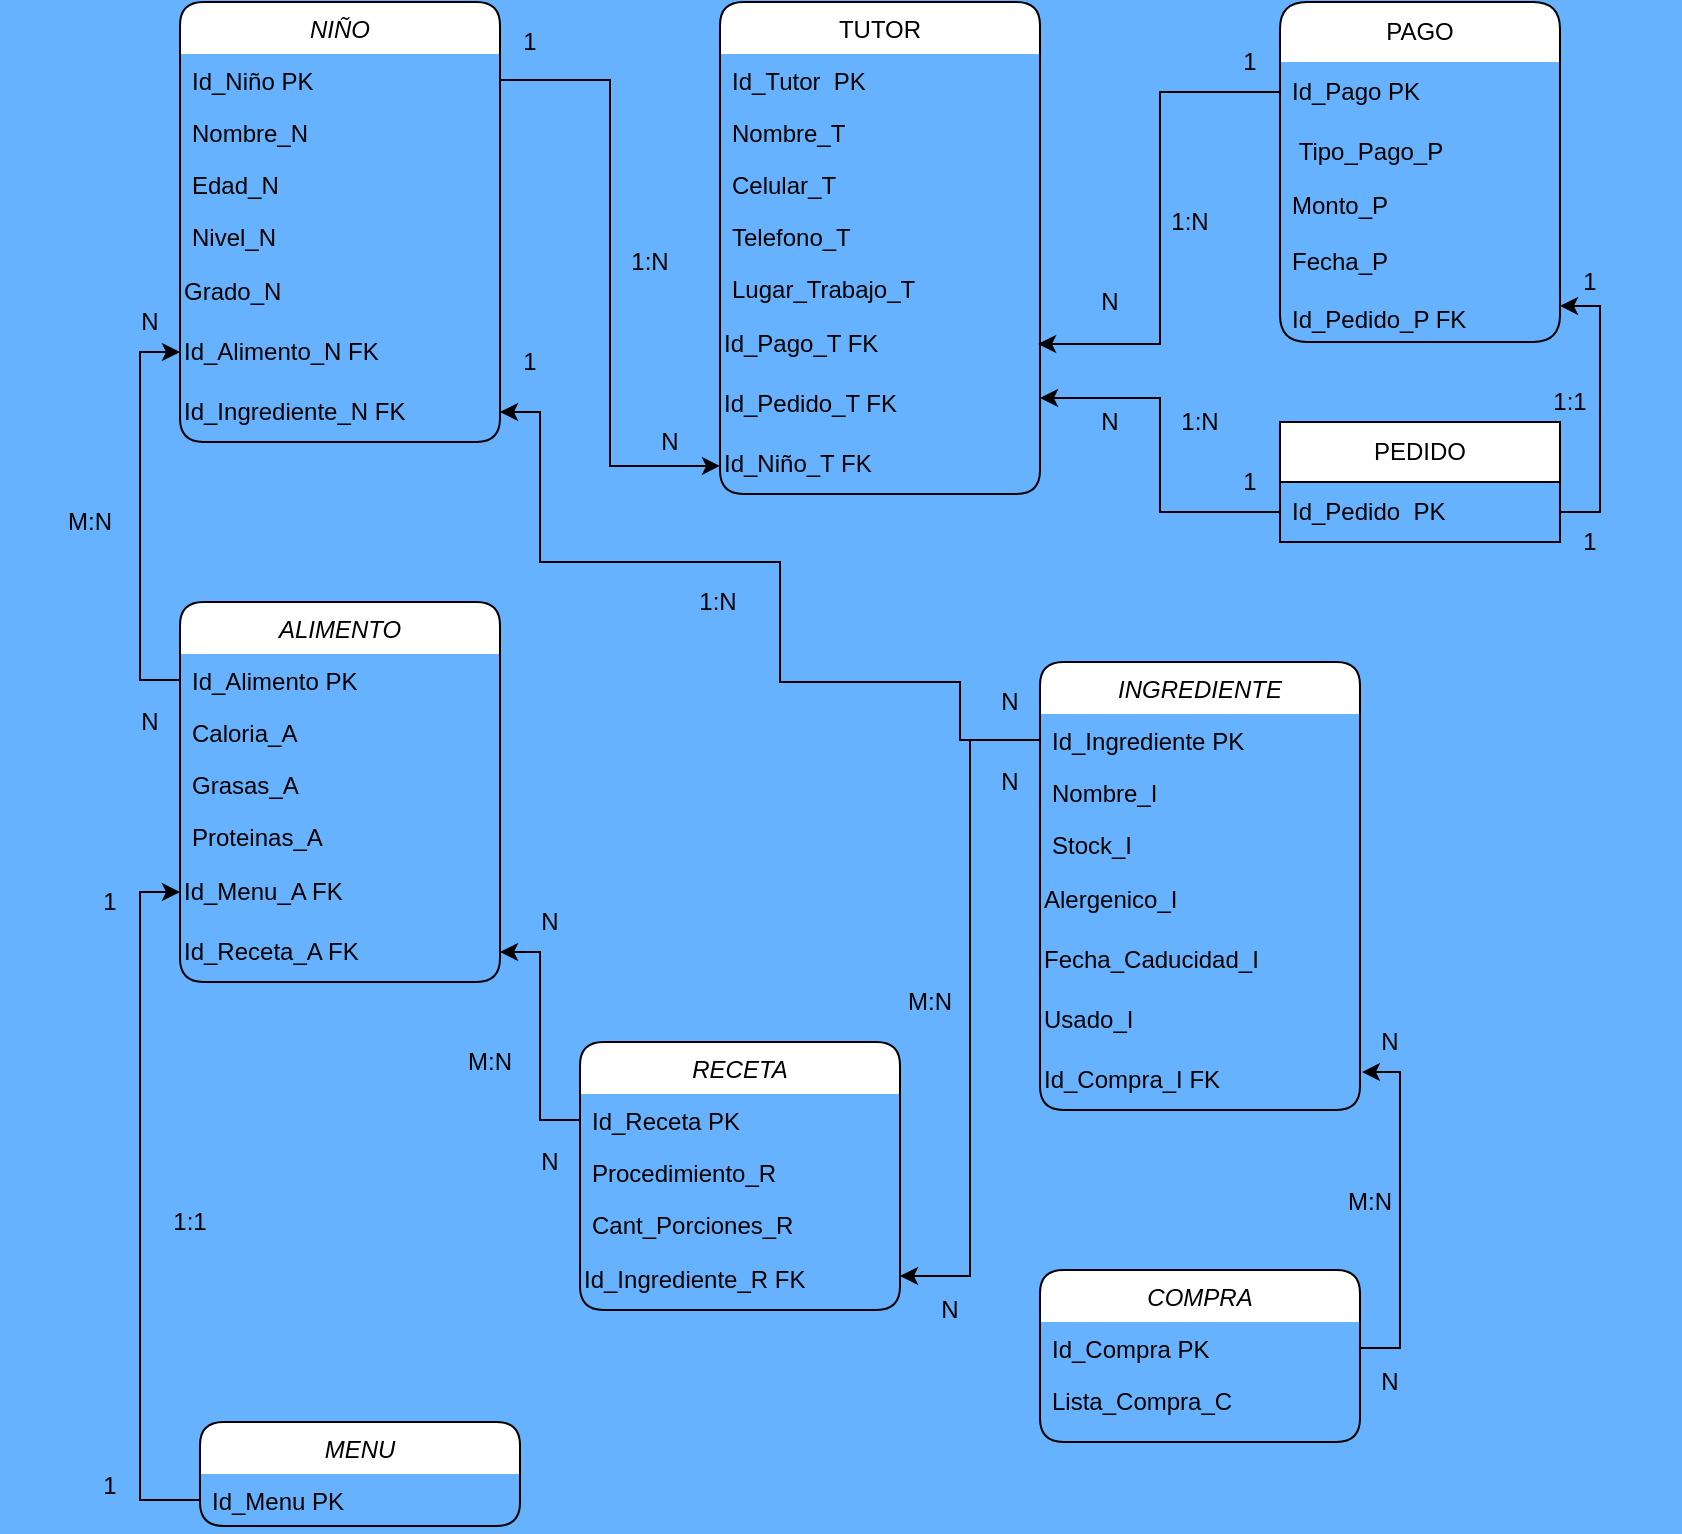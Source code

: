 <mxfile version="23.1.7" type="github">
  <diagram id="C5RBs43oDa-KdzZeNtuy" name="Page-1">
    <mxGraphModel dx="1434" dy="746" grid="1" gridSize="10" guides="1" tooltips="1" connect="1" arrows="1" fold="1" page="1" pageScale="1" pageWidth="827" pageHeight="1169" background="#66B2FF" math="0" shadow="0">
      <root>
        <mxCell id="WIyWlLk6GJQsqaUBKTNV-0" />
        <mxCell id="WIyWlLk6GJQsqaUBKTNV-1" parent="WIyWlLk6GJQsqaUBKTNV-0" />
        <mxCell id="zkfFHV4jXpPFQw0GAbJ--0" value="NIÑO" style="swimlane;fontStyle=2;align=center;verticalAlign=top;childLayout=stackLayout;horizontal=1;startSize=26;horizontalStack=0;resizeParent=1;resizeLast=0;collapsible=1;marginBottom=0;rounded=1;shadow=0;strokeWidth=1;swimlaneLine=0;" parent="WIyWlLk6GJQsqaUBKTNV-1" vertex="1">
          <mxGeometry x="100" y="100" width="160" height="220" as="geometry">
            <mxRectangle x="230" y="140" width="160" height="26" as="alternateBounds" />
          </mxGeometry>
        </mxCell>
        <mxCell id="zkfFHV4jXpPFQw0GAbJ--1" value="Id_Niño PK" style="text;align=left;verticalAlign=top;spacingLeft=4;spacingRight=4;overflow=hidden;rotatable=0;points=[[0,0.5],[1,0.5]];portConstraint=eastwest;" parent="zkfFHV4jXpPFQw0GAbJ--0" vertex="1">
          <mxGeometry y="26" width="160" height="26" as="geometry" />
        </mxCell>
        <mxCell id="zkfFHV4jXpPFQw0GAbJ--2" value="Nombre_N" style="text;align=left;verticalAlign=top;spacingLeft=4;spacingRight=4;overflow=hidden;rotatable=0;points=[[0,0.5],[1,0.5]];portConstraint=eastwest;rounded=0;shadow=0;html=0;" parent="zkfFHV4jXpPFQw0GAbJ--0" vertex="1">
          <mxGeometry y="52" width="160" height="26" as="geometry" />
        </mxCell>
        <mxCell id="zkfFHV4jXpPFQw0GAbJ--3" value="Edad_N" style="text;align=left;verticalAlign=top;spacingLeft=4;spacingRight=4;overflow=hidden;rotatable=0;points=[[0,0.5],[1,0.5]];portConstraint=eastwest;rounded=0;shadow=0;html=0;" parent="zkfFHV4jXpPFQw0GAbJ--0" vertex="1">
          <mxGeometry y="78" width="160" height="26" as="geometry" />
        </mxCell>
        <mxCell id="zkfFHV4jXpPFQw0GAbJ--5" value="Nivel_N" style="text;align=left;verticalAlign=top;spacingLeft=4;spacingRight=4;overflow=hidden;rotatable=0;points=[[0,0.5],[1,0.5]];portConstraint=eastwest;" parent="zkfFHV4jXpPFQw0GAbJ--0" vertex="1">
          <mxGeometry y="104" width="160" height="26" as="geometry" />
        </mxCell>
        <mxCell id="b6oS0bYYWhQarFQE33GL-24" value="Grado_N" style="text;html=1;align=left;verticalAlign=middle;whiteSpace=wrap;rounded=0;" parent="zkfFHV4jXpPFQw0GAbJ--0" vertex="1">
          <mxGeometry y="130" width="160" height="30" as="geometry" />
        </mxCell>
        <mxCell id="b6oS0bYYWhQarFQE33GL-26" value="Id_Alimento_N FK" style="text;html=1;align=left;verticalAlign=middle;whiteSpace=wrap;rounded=0;" parent="zkfFHV4jXpPFQw0GAbJ--0" vertex="1">
          <mxGeometry y="160" width="160" height="30" as="geometry" />
        </mxCell>
        <mxCell id="b6oS0bYYWhQarFQE33GL-27" value="Id_Ingrediente_N FK" style="text;html=1;align=left;verticalAlign=middle;whiteSpace=wrap;rounded=0;" parent="zkfFHV4jXpPFQw0GAbJ--0" vertex="1">
          <mxGeometry y="190" width="160" height="30" as="geometry" />
        </mxCell>
        <mxCell id="zkfFHV4jXpPFQw0GAbJ--17" value="TUTOR" style="swimlane;fontStyle=0;align=center;verticalAlign=top;childLayout=stackLayout;horizontal=1;startSize=26;horizontalStack=0;resizeParent=1;resizeLast=0;collapsible=1;marginBottom=0;rounded=1;shadow=0;strokeWidth=1;swimlaneLine=0;" parent="WIyWlLk6GJQsqaUBKTNV-1" vertex="1">
          <mxGeometry x="370" y="100" width="160" height="246" as="geometry">
            <mxRectangle x="550" y="140" width="160" height="26" as="alternateBounds" />
          </mxGeometry>
        </mxCell>
        <mxCell id="zkfFHV4jXpPFQw0GAbJ--18" value="Id_Tutor  PK" style="text;align=left;verticalAlign=top;spacingLeft=4;spacingRight=4;overflow=hidden;rotatable=0;points=[[0,0.5],[1,0.5]];portConstraint=eastwest;" parent="zkfFHV4jXpPFQw0GAbJ--17" vertex="1">
          <mxGeometry y="26" width="160" height="26" as="geometry" />
        </mxCell>
        <mxCell id="zkfFHV4jXpPFQw0GAbJ--19" value="Nombre_T" style="text;align=left;verticalAlign=top;spacingLeft=4;spacingRight=4;overflow=hidden;rotatable=0;points=[[0,0.5],[1,0.5]];portConstraint=eastwest;rounded=0;shadow=0;html=0;" parent="zkfFHV4jXpPFQw0GAbJ--17" vertex="1">
          <mxGeometry y="52" width="160" height="26" as="geometry" />
        </mxCell>
        <mxCell id="zkfFHV4jXpPFQw0GAbJ--20" value="Celular_T" style="text;align=left;verticalAlign=top;spacingLeft=4;spacingRight=4;overflow=hidden;rotatable=0;points=[[0,0.5],[1,0.5]];portConstraint=eastwest;rounded=0;shadow=0;html=0;" parent="zkfFHV4jXpPFQw0GAbJ--17" vertex="1">
          <mxGeometry y="78" width="160" height="26" as="geometry" />
        </mxCell>
        <mxCell id="zkfFHV4jXpPFQw0GAbJ--21" value="Telefono_T" style="text;align=left;verticalAlign=top;spacingLeft=4;spacingRight=4;overflow=hidden;rotatable=0;points=[[0,0.5],[1,0.5]];portConstraint=eastwest;rounded=0;shadow=0;html=0;" parent="zkfFHV4jXpPFQw0GAbJ--17" vertex="1">
          <mxGeometry y="104" width="160" height="26" as="geometry" />
        </mxCell>
        <mxCell id="zkfFHV4jXpPFQw0GAbJ--22" value="Lugar_Trabajo_T" style="text;align=left;verticalAlign=top;spacingLeft=4;spacingRight=4;overflow=hidden;rotatable=0;points=[[0,0.5],[1,0.5]];portConstraint=eastwest;rounded=0;shadow=0;html=0;" parent="zkfFHV4jXpPFQw0GAbJ--17" vertex="1">
          <mxGeometry y="130" width="160" height="26" as="geometry" />
        </mxCell>
        <mxCell id="b6oS0bYYWhQarFQE33GL-17" value="Id_Pago_T FK" style="text;html=1;align=left;verticalAlign=middle;resizable=0;points=[];autosize=1;strokeColor=none;fillColor=none;" parent="zkfFHV4jXpPFQw0GAbJ--17" vertex="1">
          <mxGeometry y="156" width="160" height="30" as="geometry" />
        </mxCell>
        <mxCell id="b6oS0bYYWhQarFQE33GL-18" value="Id_Pedido_T FK" style="text;html=1;align=left;verticalAlign=middle;resizable=0;points=[];autosize=1;strokeColor=none;fillColor=none;" parent="zkfFHV4jXpPFQw0GAbJ--17" vertex="1">
          <mxGeometry y="186" width="160" height="30" as="geometry" />
        </mxCell>
        <mxCell id="b6oS0bYYWhQarFQE33GL-19" value="Id_Niño_T FK" style="text;html=1;align=left;verticalAlign=middle;resizable=0;points=[];autosize=1;strokeColor=none;fillColor=none;" parent="zkfFHV4jXpPFQw0GAbJ--17" vertex="1">
          <mxGeometry y="216" width="160" height="30" as="geometry" />
        </mxCell>
        <mxCell id="b6oS0bYYWhQarFQE33GL-1" value="PAGO" style="swimlane;fontStyle=0;childLayout=stackLayout;horizontal=1;startSize=30;horizontalStack=0;resizeParent=1;resizeParentMax=0;resizeLast=0;collapsible=1;marginBottom=0;whiteSpace=wrap;html=1;rounded=1;swimlaneLine=0;" parent="WIyWlLk6GJQsqaUBKTNV-1" vertex="1">
          <mxGeometry x="650" y="100" width="140" height="170" as="geometry" />
        </mxCell>
        <mxCell id="b6oS0bYYWhQarFQE33GL-2" value="Id_Pago PK" style="text;strokeColor=none;fillColor=none;align=left;verticalAlign=middle;spacingLeft=4;spacingRight=4;overflow=hidden;points=[[0,0.5],[1,0.5]];portConstraint=eastwest;rotatable=0;whiteSpace=wrap;html=1;" parent="b6oS0bYYWhQarFQE33GL-1" vertex="1">
          <mxGeometry y="30" width="140" height="30" as="geometry" />
        </mxCell>
        <mxCell id="b6oS0bYYWhQarFQE33GL-3" value="&amp;nbsp;Tipo_Pago_P" style="text;strokeColor=none;fillColor=none;align=left;verticalAlign=middle;spacingLeft=4;spacingRight=4;overflow=hidden;points=[[0,0.5],[1,0.5]];portConstraint=eastwest;rotatable=0;whiteSpace=wrap;html=1;" parent="b6oS0bYYWhQarFQE33GL-1" vertex="1">
          <mxGeometry y="60" width="140" height="30" as="geometry" />
        </mxCell>
        <mxCell id="b6oS0bYYWhQarFQE33GL-4" value="Monto_P&lt;br&gt;&lt;br&gt;Fecha_P&lt;br&gt;&lt;br&gt;Id_Pedido_P FK" style="text;strokeColor=none;fillColor=none;align=left;verticalAlign=middle;spacingLeft=4;spacingRight=4;overflow=hidden;points=[[0,0.5],[1,0.5]];portConstraint=eastwest;rotatable=0;whiteSpace=wrap;html=1;" parent="b6oS0bYYWhQarFQE33GL-1" vertex="1">
          <mxGeometry y="90" width="140" height="80" as="geometry" />
        </mxCell>
        <mxCell id="b6oS0bYYWhQarFQE33GL-12" value="PEDIDO" style="swimlane;fontStyle=0;childLayout=stackLayout;horizontal=1;startSize=30;horizontalStack=0;resizeParent=1;resizeParentMax=0;resizeLast=0;collapsible=1;marginBottom=0;whiteSpace=wrap;html=1;" parent="WIyWlLk6GJQsqaUBKTNV-1" vertex="1">
          <mxGeometry x="650" y="310" width="140" height="60" as="geometry" />
        </mxCell>
        <mxCell id="b6oS0bYYWhQarFQE33GL-13" value="Id_Pedido&amp;nbsp; PK" style="text;strokeColor=none;fillColor=none;align=left;verticalAlign=middle;spacingLeft=4;spacingRight=4;overflow=hidden;points=[[0,0.5],[1,0.5]];portConstraint=eastwest;rotatable=0;whiteSpace=wrap;html=1;" parent="b6oS0bYYWhQarFQE33GL-12" vertex="1">
          <mxGeometry y="30" width="140" height="30" as="geometry" />
        </mxCell>
        <mxCell id="b6oS0bYYWhQarFQE33GL-16" style="edgeStyle=orthogonalEdgeStyle;rounded=0;orthogonalLoop=1;jettySize=auto;html=1;exitX=1;exitY=0.5;exitDx=0;exitDy=0;entryX=1;entryY=0.775;entryDx=0;entryDy=0;entryPerimeter=0;" parent="WIyWlLk6GJQsqaUBKTNV-1" source="b6oS0bYYWhQarFQE33GL-13" target="b6oS0bYYWhQarFQE33GL-4" edge="1">
          <mxGeometry relative="1" as="geometry" />
        </mxCell>
        <mxCell id="b6oS0bYYWhQarFQE33GL-20" style="edgeStyle=orthogonalEdgeStyle;rounded=0;orthogonalLoop=1;jettySize=auto;html=1;exitX=0;exitY=0.5;exitDx=0;exitDy=0;entryX=1;entryY=0.4;entryDx=0;entryDy=0;entryPerimeter=0;" parent="WIyWlLk6GJQsqaUBKTNV-1" source="b6oS0bYYWhQarFQE33GL-13" target="b6oS0bYYWhQarFQE33GL-18" edge="1">
          <mxGeometry relative="1" as="geometry" />
        </mxCell>
        <mxCell id="b6oS0bYYWhQarFQE33GL-21" style="edgeStyle=orthogonalEdgeStyle;rounded=0;orthogonalLoop=1;jettySize=auto;html=1;exitX=0;exitY=0.5;exitDx=0;exitDy=0;entryX=0.994;entryY=0.5;entryDx=0;entryDy=0;entryPerimeter=0;" parent="WIyWlLk6GJQsqaUBKTNV-1" source="b6oS0bYYWhQarFQE33GL-2" target="b6oS0bYYWhQarFQE33GL-17" edge="1">
          <mxGeometry relative="1" as="geometry" />
        </mxCell>
        <mxCell id="b6oS0bYYWhQarFQE33GL-29" style="edgeStyle=orthogonalEdgeStyle;rounded=0;orthogonalLoop=1;jettySize=auto;html=1;exitX=1;exitY=0.5;exitDx=0;exitDy=0;entryX=0;entryY=0.533;entryDx=0;entryDy=0;entryPerimeter=0;" parent="WIyWlLk6GJQsqaUBKTNV-1" source="zkfFHV4jXpPFQw0GAbJ--1" target="b6oS0bYYWhQarFQE33GL-19" edge="1">
          <mxGeometry relative="1" as="geometry" />
        </mxCell>
        <mxCell id="b6oS0bYYWhQarFQE33GL-32" value="ALIMENTO" style="swimlane;fontStyle=2;align=center;verticalAlign=top;childLayout=stackLayout;horizontal=1;startSize=26;horizontalStack=0;resizeParent=1;resizeLast=0;collapsible=1;marginBottom=0;rounded=1;shadow=0;strokeWidth=1;swimlaneLine=0;" parent="WIyWlLk6GJQsqaUBKTNV-1" vertex="1">
          <mxGeometry x="100" y="400" width="160" height="190" as="geometry">
            <mxRectangle x="230" y="140" width="160" height="26" as="alternateBounds" />
          </mxGeometry>
        </mxCell>
        <mxCell id="b6oS0bYYWhQarFQE33GL-33" value="Id_Alimento PK" style="text;align=left;verticalAlign=top;spacingLeft=4;spacingRight=4;overflow=hidden;rotatable=0;points=[[0,0.5],[1,0.5]];portConstraint=eastwest;" parent="b6oS0bYYWhQarFQE33GL-32" vertex="1">
          <mxGeometry y="26" width="160" height="26" as="geometry" />
        </mxCell>
        <mxCell id="b6oS0bYYWhQarFQE33GL-34" value="Caloria_A" style="text;align=left;verticalAlign=top;spacingLeft=4;spacingRight=4;overflow=hidden;rotatable=0;points=[[0,0.5],[1,0.5]];portConstraint=eastwest;rounded=0;shadow=0;html=0;" parent="b6oS0bYYWhQarFQE33GL-32" vertex="1">
          <mxGeometry y="52" width="160" height="26" as="geometry" />
        </mxCell>
        <mxCell id="b6oS0bYYWhQarFQE33GL-35" value="Grasas_A" style="text;align=left;verticalAlign=top;spacingLeft=4;spacingRight=4;overflow=hidden;rotatable=0;points=[[0,0.5],[1,0.5]];portConstraint=eastwest;rounded=0;shadow=0;html=0;" parent="b6oS0bYYWhQarFQE33GL-32" vertex="1">
          <mxGeometry y="78" width="160" height="26" as="geometry" />
        </mxCell>
        <mxCell id="b6oS0bYYWhQarFQE33GL-36" value="Proteinas_A" style="text;align=left;verticalAlign=top;spacingLeft=4;spacingRight=4;overflow=hidden;rotatable=0;points=[[0,0.5],[1,0.5]];portConstraint=eastwest;" parent="b6oS0bYYWhQarFQE33GL-32" vertex="1">
          <mxGeometry y="104" width="160" height="26" as="geometry" />
        </mxCell>
        <mxCell id="b6oS0bYYWhQarFQE33GL-37" value="Id_Menu_A FK" style="text;html=1;align=left;verticalAlign=middle;whiteSpace=wrap;rounded=0;" parent="b6oS0bYYWhQarFQE33GL-32" vertex="1">
          <mxGeometry y="130" width="160" height="30" as="geometry" />
        </mxCell>
        <mxCell id="b6oS0bYYWhQarFQE33GL-58" value="Id_Receta_A FK" style="text;html=1;align=left;verticalAlign=middle;whiteSpace=wrap;rounded=0;" parent="b6oS0bYYWhQarFQE33GL-32" vertex="1">
          <mxGeometry y="160" width="160" height="30" as="geometry" />
        </mxCell>
        <mxCell id="b6oS0bYYWhQarFQE33GL-41" style="edgeStyle=orthogonalEdgeStyle;rounded=0;orthogonalLoop=1;jettySize=auto;html=1;exitX=0;exitY=0.5;exitDx=0;exitDy=0;entryX=0;entryY=0.5;entryDx=0;entryDy=0;" parent="WIyWlLk6GJQsqaUBKTNV-1" source="b6oS0bYYWhQarFQE33GL-33" target="b6oS0bYYWhQarFQE33GL-26" edge="1">
          <mxGeometry relative="1" as="geometry" />
        </mxCell>
        <mxCell id="b6oS0bYYWhQarFQE33GL-43" value="MENU" style="swimlane;fontStyle=2;align=center;verticalAlign=top;childLayout=stackLayout;horizontal=1;startSize=26;horizontalStack=0;resizeParent=1;resizeLast=0;collapsible=1;marginBottom=0;rounded=1;shadow=0;strokeWidth=1;swimlaneLine=0;" parent="WIyWlLk6GJQsqaUBKTNV-1" vertex="1">
          <mxGeometry x="110" y="810" width="160" height="52" as="geometry">
            <mxRectangle x="230" y="140" width="160" height="26" as="alternateBounds" />
          </mxGeometry>
        </mxCell>
        <mxCell id="b6oS0bYYWhQarFQE33GL-44" value="Id_Menu PK" style="text;align=left;verticalAlign=top;spacingLeft=4;spacingRight=4;overflow=hidden;rotatable=0;points=[[0,0.5],[1,0.5]];portConstraint=eastwest;" parent="b6oS0bYYWhQarFQE33GL-43" vertex="1">
          <mxGeometry y="26" width="160" height="26" as="geometry" />
        </mxCell>
        <mxCell id="b6oS0bYYWhQarFQE33GL-50" style="edgeStyle=orthogonalEdgeStyle;rounded=0;orthogonalLoop=1;jettySize=auto;html=1;exitX=0;exitY=0.5;exitDx=0;exitDy=0;entryX=0;entryY=0.5;entryDx=0;entryDy=0;" parent="WIyWlLk6GJQsqaUBKTNV-1" source="b6oS0bYYWhQarFQE33GL-44" target="b6oS0bYYWhQarFQE33GL-37" edge="1">
          <mxGeometry relative="1" as="geometry" />
        </mxCell>
        <mxCell id="b6oS0bYYWhQarFQE33GL-51" value="RECETA" style="swimlane;fontStyle=2;align=center;verticalAlign=top;childLayout=stackLayout;horizontal=1;startSize=26;horizontalStack=0;resizeParent=1;resizeLast=0;collapsible=1;marginBottom=0;rounded=1;shadow=0;strokeWidth=1;swimlaneLine=0;" parent="WIyWlLk6GJQsqaUBKTNV-1" vertex="1">
          <mxGeometry x="300" y="620" width="160" height="134" as="geometry">
            <mxRectangle x="230" y="140" width="160" height="26" as="alternateBounds" />
          </mxGeometry>
        </mxCell>
        <mxCell id="b6oS0bYYWhQarFQE33GL-52" value="Id_Receta PK" style="text;align=left;verticalAlign=top;spacingLeft=4;spacingRight=4;overflow=hidden;rotatable=0;points=[[0,0.5],[1,0.5]];portConstraint=eastwest;" parent="b6oS0bYYWhQarFQE33GL-51" vertex="1">
          <mxGeometry y="26" width="160" height="26" as="geometry" />
        </mxCell>
        <mxCell id="b6oS0bYYWhQarFQE33GL-53" value="Procedimiento_R" style="text;align=left;verticalAlign=top;spacingLeft=4;spacingRight=4;overflow=hidden;rotatable=0;points=[[0,0.5],[1,0.5]];portConstraint=eastwest;rounded=0;shadow=0;html=0;" parent="b6oS0bYYWhQarFQE33GL-51" vertex="1">
          <mxGeometry y="52" width="160" height="26" as="geometry" />
        </mxCell>
        <mxCell id="b6oS0bYYWhQarFQE33GL-54" value="Cant_Porciones_R" style="text;align=left;verticalAlign=top;spacingLeft=4;spacingRight=4;overflow=hidden;rotatable=0;points=[[0,0.5],[1,0.5]];portConstraint=eastwest;rounded=0;shadow=0;html=0;" parent="b6oS0bYYWhQarFQE33GL-51" vertex="1">
          <mxGeometry y="78" width="160" height="26" as="geometry" />
        </mxCell>
        <mxCell id="b6oS0bYYWhQarFQE33GL-60" value="Id_Ingrediente_R FK" style="text;html=1;align=left;verticalAlign=middle;resizable=0;points=[];autosize=1;strokeColor=none;fillColor=none;" parent="b6oS0bYYWhQarFQE33GL-51" vertex="1">
          <mxGeometry y="104" width="160" height="30" as="geometry" />
        </mxCell>
        <mxCell id="b6oS0bYYWhQarFQE33GL-59" style="edgeStyle=orthogonalEdgeStyle;rounded=0;orthogonalLoop=1;jettySize=auto;html=1;exitX=0;exitY=0.5;exitDx=0;exitDy=0;entryX=1;entryY=0.5;entryDx=0;entryDy=0;" parent="WIyWlLk6GJQsqaUBKTNV-1" source="b6oS0bYYWhQarFQE33GL-52" target="b6oS0bYYWhQarFQE33GL-58" edge="1">
          <mxGeometry relative="1" as="geometry" />
        </mxCell>
        <mxCell id="b6oS0bYYWhQarFQE33GL-63" value="INGREDIENTE" style="swimlane;fontStyle=2;align=center;verticalAlign=top;childLayout=stackLayout;horizontal=1;startSize=26;horizontalStack=0;resizeParent=1;resizeLast=0;collapsible=1;marginBottom=0;rounded=1;shadow=0;strokeWidth=1;swimlaneLine=0;" parent="WIyWlLk6GJQsqaUBKTNV-1" vertex="1">
          <mxGeometry x="530" y="430" width="160" height="224" as="geometry">
            <mxRectangle x="230" y="140" width="160" height="26" as="alternateBounds" />
          </mxGeometry>
        </mxCell>
        <mxCell id="b6oS0bYYWhQarFQE33GL-64" value="Id_Ingrediente PK" style="text;align=left;verticalAlign=top;spacingLeft=4;spacingRight=4;overflow=hidden;rotatable=0;points=[[0,0.5],[1,0.5]];portConstraint=eastwest;" parent="b6oS0bYYWhQarFQE33GL-63" vertex="1">
          <mxGeometry y="26" width="160" height="26" as="geometry" />
        </mxCell>
        <mxCell id="b6oS0bYYWhQarFQE33GL-65" value="Nombre_I" style="text;align=left;verticalAlign=top;spacingLeft=4;spacingRight=4;overflow=hidden;rotatable=0;points=[[0,0.5],[1,0.5]];portConstraint=eastwest;rounded=0;shadow=0;html=0;" parent="b6oS0bYYWhQarFQE33GL-63" vertex="1">
          <mxGeometry y="52" width="160" height="26" as="geometry" />
        </mxCell>
        <mxCell id="b6oS0bYYWhQarFQE33GL-66" value="Stock_I" style="text;align=left;verticalAlign=top;spacingLeft=4;spacingRight=4;overflow=hidden;rotatable=0;points=[[0,0.5],[1,0.5]];portConstraint=eastwest;rounded=0;shadow=0;html=0;" parent="b6oS0bYYWhQarFQE33GL-63" vertex="1">
          <mxGeometry y="78" width="160" height="26" as="geometry" />
        </mxCell>
        <mxCell id="b6oS0bYYWhQarFQE33GL-67" value="Alergenico_I" style="text;html=1;align=left;verticalAlign=middle;resizable=0;points=[];autosize=1;strokeColor=none;fillColor=none;" parent="b6oS0bYYWhQarFQE33GL-63" vertex="1">
          <mxGeometry y="104" width="160" height="30" as="geometry" />
        </mxCell>
        <mxCell id="b6oS0bYYWhQarFQE33GL-69" value="Fecha_Caducidad_I" style="text;html=1;align=left;verticalAlign=middle;resizable=0;points=[];autosize=1;strokeColor=none;fillColor=none;" parent="b6oS0bYYWhQarFQE33GL-63" vertex="1">
          <mxGeometry y="134" width="160" height="30" as="geometry" />
        </mxCell>
        <mxCell id="b6oS0bYYWhQarFQE33GL-70" value="Usado_I" style="text;html=1;align=left;verticalAlign=middle;resizable=0;points=[];autosize=1;strokeColor=none;fillColor=none;" parent="b6oS0bYYWhQarFQE33GL-63" vertex="1">
          <mxGeometry y="164" width="160" height="30" as="geometry" />
        </mxCell>
        <mxCell id="b6oS0bYYWhQarFQE33GL-71" value="Id_Compra_I FK" style="text;html=1;align=left;verticalAlign=middle;resizable=0;points=[];autosize=1;strokeColor=none;fillColor=none;" parent="b6oS0bYYWhQarFQE33GL-63" vertex="1">
          <mxGeometry y="194" width="160" height="30" as="geometry" />
        </mxCell>
        <mxCell id="b6oS0bYYWhQarFQE33GL-72" style="edgeStyle=orthogonalEdgeStyle;rounded=0;orthogonalLoop=1;jettySize=auto;html=1;exitX=0;exitY=0.5;exitDx=0;exitDy=0;entryX=1;entryY=0.433;entryDx=0;entryDy=0;entryPerimeter=0;" parent="WIyWlLk6GJQsqaUBKTNV-1" source="b6oS0bYYWhQarFQE33GL-64" target="b6oS0bYYWhQarFQE33GL-60" edge="1">
          <mxGeometry relative="1" as="geometry" />
        </mxCell>
        <mxCell id="b6oS0bYYWhQarFQE33GL-73" style="edgeStyle=orthogonalEdgeStyle;rounded=0;orthogonalLoop=1;jettySize=auto;html=1;exitX=0;exitY=0.5;exitDx=0;exitDy=0;entryX=1;entryY=0.5;entryDx=0;entryDy=0;" parent="WIyWlLk6GJQsqaUBKTNV-1" source="b6oS0bYYWhQarFQE33GL-64" target="b6oS0bYYWhQarFQE33GL-27" edge="1">
          <mxGeometry relative="1" as="geometry">
            <Array as="points">
              <mxPoint x="490" y="469" />
              <mxPoint x="490" y="440" />
              <mxPoint x="400" y="440" />
              <mxPoint x="400" y="380" />
              <mxPoint x="280" y="380" />
              <mxPoint x="280" y="305" />
            </Array>
          </mxGeometry>
        </mxCell>
        <mxCell id="b6oS0bYYWhQarFQE33GL-74" value="COMPRA" style="swimlane;fontStyle=2;align=center;verticalAlign=top;childLayout=stackLayout;horizontal=1;startSize=26;horizontalStack=0;resizeParent=1;resizeLast=0;collapsible=1;marginBottom=0;rounded=1;shadow=0;strokeWidth=1;glass=0;swimlaneLine=0;" parent="WIyWlLk6GJQsqaUBKTNV-1" vertex="1">
          <mxGeometry x="530" y="734" width="160" height="86" as="geometry">
            <mxRectangle x="230" y="140" width="160" height="26" as="alternateBounds" />
          </mxGeometry>
        </mxCell>
        <mxCell id="b6oS0bYYWhQarFQE33GL-75" value="Id_Compra PK" style="text;align=left;verticalAlign=top;spacingLeft=4;spacingRight=4;overflow=hidden;rotatable=0;points=[[0,0.5],[1,0.5]];portConstraint=eastwest;" parent="b6oS0bYYWhQarFQE33GL-74" vertex="1">
          <mxGeometry y="26" width="160" height="26" as="geometry" />
        </mxCell>
        <mxCell id="b6oS0bYYWhQarFQE33GL-76" value="Lista_Compra_C" style="text;align=left;verticalAlign=top;spacingLeft=4;spacingRight=4;overflow=hidden;rotatable=0;points=[[0,0.5],[1,0.5]];portConstraint=eastwest;rounded=0;shadow=0;html=0;" parent="b6oS0bYYWhQarFQE33GL-74" vertex="1">
          <mxGeometry y="52" width="160" height="26" as="geometry" />
        </mxCell>
        <mxCell id="b6oS0bYYWhQarFQE33GL-83" style="edgeStyle=orthogonalEdgeStyle;rounded=0;orthogonalLoop=1;jettySize=auto;html=1;exitX=1;exitY=0.5;exitDx=0;exitDy=0;entryX=1.006;entryY=0.367;entryDx=0;entryDy=0;entryPerimeter=0;" parent="WIyWlLk6GJQsqaUBKTNV-1" source="b6oS0bYYWhQarFQE33GL-75" target="b6oS0bYYWhQarFQE33GL-71" edge="1">
          <mxGeometry relative="1" as="geometry" />
        </mxCell>
        <mxCell id="XqXvuHFhfZPnJAp9xI_L-60" value="1:1" style="text;html=1;align=center;verticalAlign=middle;whiteSpace=wrap;rounded=0;" vertex="1" parent="WIyWlLk6GJQsqaUBKTNV-1">
          <mxGeometry x="750" y="280" width="90" height="40" as="geometry" />
        </mxCell>
        <mxCell id="XqXvuHFhfZPnJAp9xI_L-61" value="1" style="text;html=1;align=center;verticalAlign=middle;whiteSpace=wrap;rounded=0;" vertex="1" parent="WIyWlLk6GJQsqaUBKTNV-1">
          <mxGeometry x="760" y="220" width="90" height="40" as="geometry" />
        </mxCell>
        <mxCell id="XqXvuHFhfZPnJAp9xI_L-62" value="1" style="text;html=1;align=center;verticalAlign=middle;whiteSpace=wrap;rounded=0;" vertex="1" parent="WIyWlLk6GJQsqaUBKTNV-1">
          <mxGeometry x="760" y="350" width="90" height="40" as="geometry" />
        </mxCell>
        <mxCell id="XqXvuHFhfZPnJAp9xI_L-63" value="1" style="text;html=1;align=center;verticalAlign=middle;whiteSpace=wrap;rounded=0;" vertex="1" parent="WIyWlLk6GJQsqaUBKTNV-1">
          <mxGeometry x="20" y="530" width="90" height="40" as="geometry" />
        </mxCell>
        <mxCell id="XqXvuHFhfZPnJAp9xI_L-64" value="1" style="text;html=1;align=center;verticalAlign=middle;whiteSpace=wrap;rounded=0;" vertex="1" parent="WIyWlLk6GJQsqaUBKTNV-1">
          <mxGeometry x="20" y="822" width="90" height="40" as="geometry" />
        </mxCell>
        <mxCell id="XqXvuHFhfZPnJAp9xI_L-65" value="1:1" style="text;html=1;align=center;verticalAlign=middle;whiteSpace=wrap;rounded=0;" vertex="1" parent="WIyWlLk6GJQsqaUBKTNV-1">
          <mxGeometry x="60" y="690" width="90" height="40" as="geometry" />
        </mxCell>
        <mxCell id="XqXvuHFhfZPnJAp9xI_L-67" value="1" style="text;html=1;align=center;verticalAlign=middle;whiteSpace=wrap;rounded=0;" vertex="1" parent="WIyWlLk6GJQsqaUBKTNV-1">
          <mxGeometry x="230" y="100" width="90" height="40" as="geometry" />
        </mxCell>
        <mxCell id="XqXvuHFhfZPnJAp9xI_L-68" value="N" style="text;html=1;align=center;verticalAlign=middle;whiteSpace=wrap;rounded=0;" vertex="1" parent="WIyWlLk6GJQsqaUBKTNV-1">
          <mxGeometry x="300" y="300" width="90" height="40" as="geometry" />
        </mxCell>
        <mxCell id="XqXvuHFhfZPnJAp9xI_L-69" value="1:N" style="text;html=1;align=center;verticalAlign=middle;whiteSpace=wrap;rounded=0;" vertex="1" parent="WIyWlLk6GJQsqaUBKTNV-1">
          <mxGeometry x="290" y="210" width="90" height="40" as="geometry" />
        </mxCell>
        <mxCell id="XqXvuHFhfZPnJAp9xI_L-70" value="1" style="text;html=1;align=center;verticalAlign=middle;whiteSpace=wrap;rounded=0;" vertex="1" parent="WIyWlLk6GJQsqaUBKTNV-1">
          <mxGeometry x="590" y="320" width="90" height="40" as="geometry" />
        </mxCell>
        <mxCell id="XqXvuHFhfZPnJAp9xI_L-71" value="N" style="text;html=1;align=center;verticalAlign=middle;whiteSpace=wrap;rounded=0;" vertex="1" parent="WIyWlLk6GJQsqaUBKTNV-1">
          <mxGeometry x="520" y="290" width="90" height="40" as="geometry" />
        </mxCell>
        <mxCell id="XqXvuHFhfZPnJAp9xI_L-72" value="1:N" style="text;html=1;align=center;verticalAlign=middle;whiteSpace=wrap;rounded=0;" vertex="1" parent="WIyWlLk6GJQsqaUBKTNV-1">
          <mxGeometry x="565" y="290" width="90" height="40" as="geometry" />
        </mxCell>
        <mxCell id="XqXvuHFhfZPnJAp9xI_L-73" value="1" style="text;html=1;align=center;verticalAlign=middle;whiteSpace=wrap;rounded=0;" vertex="1" parent="WIyWlLk6GJQsqaUBKTNV-1">
          <mxGeometry x="590" y="110" width="90" height="40" as="geometry" />
        </mxCell>
        <mxCell id="XqXvuHFhfZPnJAp9xI_L-74" value="N" style="text;html=1;align=center;verticalAlign=middle;whiteSpace=wrap;rounded=0;" vertex="1" parent="WIyWlLk6GJQsqaUBKTNV-1">
          <mxGeometry x="520" y="230" width="90" height="40" as="geometry" />
        </mxCell>
        <mxCell id="XqXvuHFhfZPnJAp9xI_L-75" value="1:N" style="text;html=1;align=center;verticalAlign=middle;whiteSpace=wrap;rounded=0;" vertex="1" parent="WIyWlLk6GJQsqaUBKTNV-1">
          <mxGeometry x="560" y="190" width="90" height="40" as="geometry" />
        </mxCell>
        <mxCell id="XqXvuHFhfZPnJAp9xI_L-76" value="1" style="text;html=1;align=center;verticalAlign=middle;whiteSpace=wrap;rounded=0;" vertex="1" parent="WIyWlLk6GJQsqaUBKTNV-1">
          <mxGeometry x="230" y="260" width="90" height="40" as="geometry" />
        </mxCell>
        <mxCell id="XqXvuHFhfZPnJAp9xI_L-77" value="N" style="text;html=1;align=center;verticalAlign=middle;whiteSpace=wrap;rounded=0;" vertex="1" parent="WIyWlLk6GJQsqaUBKTNV-1">
          <mxGeometry x="470" y="430" width="90" height="40" as="geometry" />
        </mxCell>
        <mxCell id="XqXvuHFhfZPnJAp9xI_L-78" value="1:N" style="text;html=1;align=center;verticalAlign=middle;whiteSpace=wrap;rounded=0;" vertex="1" parent="WIyWlLk6GJQsqaUBKTNV-1">
          <mxGeometry x="324" y="380" width="90" height="40" as="geometry" />
        </mxCell>
        <mxCell id="XqXvuHFhfZPnJAp9xI_L-79" value="N" style="text;html=1;align=center;verticalAlign=middle;whiteSpace=wrap;rounded=0;" vertex="1" parent="WIyWlLk6GJQsqaUBKTNV-1">
          <mxGeometry x="40" y="240" width="90" height="40" as="geometry" />
        </mxCell>
        <mxCell id="XqXvuHFhfZPnJAp9xI_L-80" value="N" style="text;html=1;align=center;verticalAlign=middle;whiteSpace=wrap;rounded=0;" vertex="1" parent="WIyWlLk6GJQsqaUBKTNV-1">
          <mxGeometry x="40" y="440" width="90" height="40" as="geometry" />
        </mxCell>
        <mxCell id="XqXvuHFhfZPnJAp9xI_L-81" value="M:N" style="text;html=1;align=center;verticalAlign=middle;whiteSpace=wrap;rounded=0;" vertex="1" parent="WIyWlLk6GJQsqaUBKTNV-1">
          <mxGeometry x="10" y="340" width="90" height="40" as="geometry" />
        </mxCell>
        <mxCell id="XqXvuHFhfZPnJAp9xI_L-82" value="N" style="text;html=1;align=center;verticalAlign=middle;whiteSpace=wrap;rounded=0;" vertex="1" parent="WIyWlLk6GJQsqaUBKTNV-1">
          <mxGeometry x="240" y="540" width="90" height="40" as="geometry" />
        </mxCell>
        <mxCell id="XqXvuHFhfZPnJAp9xI_L-83" value="N" style="text;html=1;align=center;verticalAlign=middle;whiteSpace=wrap;rounded=0;" vertex="1" parent="WIyWlLk6GJQsqaUBKTNV-1">
          <mxGeometry x="240" y="660" width="90" height="40" as="geometry" />
        </mxCell>
        <mxCell id="XqXvuHFhfZPnJAp9xI_L-84" value="M:N" style="text;html=1;align=center;verticalAlign=middle;whiteSpace=wrap;rounded=0;" vertex="1" parent="WIyWlLk6GJQsqaUBKTNV-1">
          <mxGeometry x="210" y="610" width="90" height="40" as="geometry" />
        </mxCell>
        <mxCell id="XqXvuHFhfZPnJAp9xI_L-85" value="N" style="text;html=1;align=center;verticalAlign=middle;whiteSpace=wrap;rounded=0;" vertex="1" parent="WIyWlLk6GJQsqaUBKTNV-1">
          <mxGeometry x="470" y="470" width="90" height="40" as="geometry" />
        </mxCell>
        <mxCell id="XqXvuHFhfZPnJAp9xI_L-86" value="N" style="text;html=1;align=center;verticalAlign=middle;whiteSpace=wrap;rounded=0;" vertex="1" parent="WIyWlLk6GJQsqaUBKTNV-1">
          <mxGeometry x="440" y="734" width="90" height="40" as="geometry" />
        </mxCell>
        <mxCell id="XqXvuHFhfZPnJAp9xI_L-87" value="M:N" style="text;html=1;align=center;verticalAlign=middle;whiteSpace=wrap;rounded=0;" vertex="1" parent="WIyWlLk6GJQsqaUBKTNV-1">
          <mxGeometry x="430" y="580" width="90" height="40" as="geometry" />
        </mxCell>
        <mxCell id="XqXvuHFhfZPnJAp9xI_L-88" value="N" style="text;html=1;align=center;verticalAlign=middle;whiteSpace=wrap;rounded=0;" vertex="1" parent="WIyWlLk6GJQsqaUBKTNV-1">
          <mxGeometry x="660" y="600" width="90" height="40" as="geometry" />
        </mxCell>
        <mxCell id="XqXvuHFhfZPnJAp9xI_L-89" value="N" style="text;html=1;align=center;verticalAlign=middle;whiteSpace=wrap;rounded=0;" vertex="1" parent="WIyWlLk6GJQsqaUBKTNV-1">
          <mxGeometry x="660" y="770" width="90" height="40" as="geometry" />
        </mxCell>
        <mxCell id="XqXvuHFhfZPnJAp9xI_L-90" value="M:N" style="text;html=1;align=center;verticalAlign=middle;whiteSpace=wrap;rounded=0;" vertex="1" parent="WIyWlLk6GJQsqaUBKTNV-1">
          <mxGeometry x="650" y="680" width="90" height="40" as="geometry" />
        </mxCell>
      </root>
    </mxGraphModel>
  </diagram>
</mxfile>
